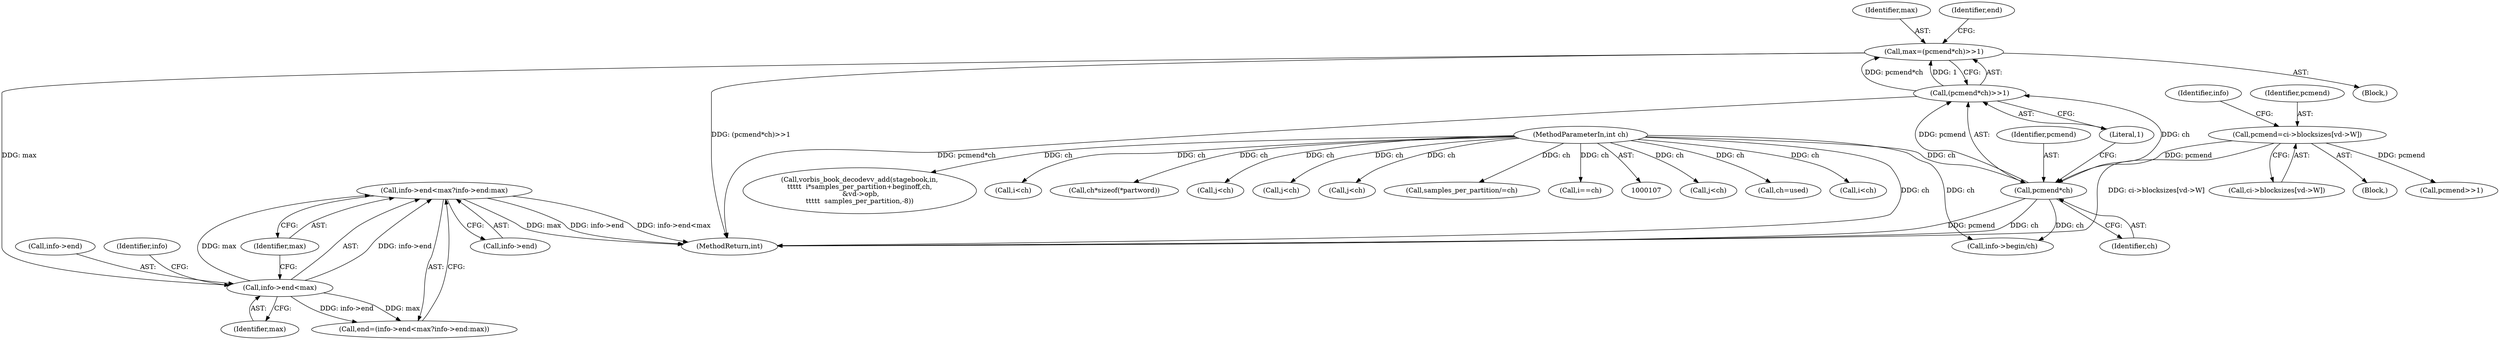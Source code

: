 digraph "0_Android_659030a2e80c38fb8da0a4eb68695349eec6778b@pointer" {
"1000595" [label="(Call,info->end<max?info->end:max)"];
"1000596" [label="(Call,info->end<max)"];
"1000585" [label="(Call,max=(pcmend*ch)>>1)"];
"1000587" [label="(Call,(pcmend*ch)>>1)"];
"1000588" [label="(Call,pcmend*ch)"];
"1000155" [label="(Call,pcmend=ci->blocksizes[vd->W])"];
"1000112" [label="(MethodParameterIn,int ch)"];
"1000842" [label="(Call,vorbis_book_decodevv_add(stagebook,in,\n\t\t\t\t\t  i*samples_per_partition+beginoff,ch,\n &vd->opb,\n\t\t\t\t\t  samples_per_partition,-8))"];
"1000597" [label="(Call,info->end)"];
"1000586" [label="(Identifier,max)"];
"1000595" [label="(Call,info->end<max?info->end:max)"];
"1000593" [label="(Call,end=(info->end<max?info->end:max))"];
"1000602" [label="(Identifier,info)"];
"1000223" [label="(Call,i<ch)"];
"1000252" [label="(Call,ch*sizeof(*partword))"];
"1000167" [label="(Identifier,info)"];
"1000600" [label="(Identifier,max)"];
"1000155" [label="(Call,pcmend=ci->blocksizes[vd->W])"];
"1000157" [label="(Call,ci->blocksizes[vd->W])"];
"1000604" [label="(Identifier,max)"];
"1000113" [label="(Block,)"];
"1000596" [label="(Call,info->end<max)"];
"1000474" [label="(Call,j<ch)"];
"1000156" [label="(Identifier,pcmend)"];
"1000650" [label="(Call,info->begin/ch)"];
"1000589" [label="(Identifier,pcmend)"];
"1000591" [label="(Literal,1)"];
"1000354" [label="(Call,j<ch)"];
"1000391" [label="(Call,j<ch)"];
"1000240" [label="(Call,ch=used)"];
"1000112" [label="(MethodParameterIn,int ch)"];
"1000588" [label="(Call,pcmend*ch)"];
"1000659" [label="(Call,i<ch)"];
"1000864" [label="(MethodReturn,int)"];
"1000587" [label="(Call,(pcmend*ch)>>1)"];
"1000585" [label="(Call,max=(pcmend*ch)>>1)"];
"1000174" [label="(Call,pcmend>>1)"];
"1000261" [label="(Call,j<ch)"];
"1000601" [label="(Call,info->end)"];
"1000675" [label="(Call,samples_per_partition/=ch)"];
"1000670" [label="(Call,i==ch)"];
"1000583" [label="(Block,)"];
"1000590" [label="(Identifier,ch)"];
"1000594" [label="(Identifier,end)"];
"1000595" -> "1000593"  [label="AST: "];
"1000595" -> "1000601"  [label="CFG: "];
"1000595" -> "1000604"  [label="CFG: "];
"1000596" -> "1000595"  [label="AST: "];
"1000601" -> "1000595"  [label="AST: "];
"1000604" -> "1000595"  [label="AST: "];
"1000593" -> "1000595"  [label="CFG: "];
"1000595" -> "1000864"  [label="DDG: info->end<max"];
"1000595" -> "1000864"  [label="DDG: max"];
"1000595" -> "1000864"  [label="DDG: info->end"];
"1000596" -> "1000595"  [label="DDG: info->end"];
"1000596" -> "1000595"  [label="DDG: max"];
"1000596" -> "1000600"  [label="CFG: "];
"1000597" -> "1000596"  [label="AST: "];
"1000600" -> "1000596"  [label="AST: "];
"1000602" -> "1000596"  [label="CFG: "];
"1000604" -> "1000596"  [label="CFG: "];
"1000596" -> "1000593"  [label="DDG: info->end"];
"1000596" -> "1000593"  [label="DDG: max"];
"1000585" -> "1000596"  [label="DDG: max"];
"1000585" -> "1000583"  [label="AST: "];
"1000585" -> "1000587"  [label="CFG: "];
"1000586" -> "1000585"  [label="AST: "];
"1000587" -> "1000585"  [label="AST: "];
"1000594" -> "1000585"  [label="CFG: "];
"1000585" -> "1000864"  [label="DDG: (pcmend*ch)>>1"];
"1000587" -> "1000585"  [label="DDG: pcmend*ch"];
"1000587" -> "1000585"  [label="DDG: 1"];
"1000587" -> "1000591"  [label="CFG: "];
"1000588" -> "1000587"  [label="AST: "];
"1000591" -> "1000587"  [label="AST: "];
"1000587" -> "1000864"  [label="DDG: pcmend*ch"];
"1000588" -> "1000587"  [label="DDG: pcmend"];
"1000588" -> "1000587"  [label="DDG: ch"];
"1000588" -> "1000590"  [label="CFG: "];
"1000589" -> "1000588"  [label="AST: "];
"1000590" -> "1000588"  [label="AST: "];
"1000591" -> "1000588"  [label="CFG: "];
"1000588" -> "1000864"  [label="DDG: pcmend"];
"1000588" -> "1000864"  [label="DDG: ch"];
"1000155" -> "1000588"  [label="DDG: pcmend"];
"1000112" -> "1000588"  [label="DDG: ch"];
"1000588" -> "1000650"  [label="DDG: ch"];
"1000155" -> "1000113"  [label="AST: "];
"1000155" -> "1000157"  [label="CFG: "];
"1000156" -> "1000155"  [label="AST: "];
"1000157" -> "1000155"  [label="AST: "];
"1000167" -> "1000155"  [label="CFG: "];
"1000155" -> "1000864"  [label="DDG: ci->blocksizes[vd->W]"];
"1000155" -> "1000174"  [label="DDG: pcmend"];
"1000112" -> "1000107"  [label="AST: "];
"1000112" -> "1000864"  [label="DDG: ch"];
"1000112" -> "1000223"  [label="DDG: ch"];
"1000112" -> "1000240"  [label="DDG: ch"];
"1000112" -> "1000252"  [label="DDG: ch"];
"1000112" -> "1000261"  [label="DDG: ch"];
"1000112" -> "1000354"  [label="DDG: ch"];
"1000112" -> "1000391"  [label="DDG: ch"];
"1000112" -> "1000474"  [label="DDG: ch"];
"1000112" -> "1000650"  [label="DDG: ch"];
"1000112" -> "1000659"  [label="DDG: ch"];
"1000112" -> "1000670"  [label="DDG: ch"];
"1000112" -> "1000675"  [label="DDG: ch"];
"1000112" -> "1000842"  [label="DDG: ch"];
}

